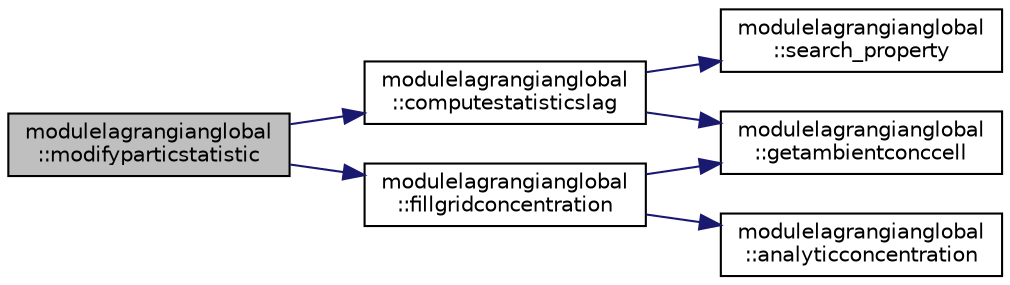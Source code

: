digraph "modulelagrangianglobal::modifyparticstatistic"
{
 // LATEX_PDF_SIZE
  edge [fontname="Helvetica",fontsize="10",labelfontname="Helvetica",labelfontsize="10"];
  node [fontname="Helvetica",fontsize="10",shape=record];
  rankdir="LR";
  Node1 [label="modulelagrangianglobal\l::modifyparticstatistic",height=0.2,width=0.4,color="black", fillcolor="grey75", style="filled", fontcolor="black",tooltip=" "];
  Node1 -> Node2 [color="midnightblue",fontsize="10",style="solid",fontname="Helvetica"];
  Node2 [label="modulelagrangianglobal\l::computestatisticslag",height=0.2,width=0.4,color="black", fillcolor="white", style="filled",URL="$namespacemodulelagrangianglobal.html#a45258b52ee78ddc9c21fca279fad88da",tooltip=" "];
  Node2 -> Node3 [color="midnightblue",fontsize="10",style="solid",fontname="Helvetica"];
  Node3 [label="modulelagrangianglobal\l::getambientconccell",height=0.2,width=0.4,color="black", fillcolor="white", style="filled",URL="$namespacemodulelagrangianglobal.html#a21c98c8cc24ebb92a5b8821af08be797",tooltip=" "];
  Node2 -> Node4 [color="midnightblue",fontsize="10",style="solid",fontname="Helvetica"];
  Node4 [label="modulelagrangianglobal\l::search_property",height=0.2,width=0.4,color="black", fillcolor="white", style="filled",URL="$namespacemodulelagrangianglobal.html#a8101ab80f9478c6164ad8c0d0261efd1",tooltip=" "];
  Node1 -> Node5 [color="midnightblue",fontsize="10",style="solid",fontname="Helvetica"];
  Node5 [label="modulelagrangianglobal\l::fillgridconcentration",height=0.2,width=0.4,color="black", fillcolor="white", style="filled",URL="$namespacemodulelagrangianglobal.html#ac90a060ac9ab05f2c54c45b4b76ca984",tooltip=" "];
  Node5 -> Node6 [color="midnightblue",fontsize="10",style="solid",fontname="Helvetica"];
  Node6 [label="modulelagrangianglobal\l::analyticconcentration",height=0.2,width=0.4,color="black", fillcolor="white", style="filled",URL="$namespacemodulelagrangianglobal.html#a8a4e3b4aa0ee023ec48a0d9e44b5df43",tooltip=" "];
  Node5 -> Node3 [color="midnightblue",fontsize="10",style="solid",fontname="Helvetica"];
}
